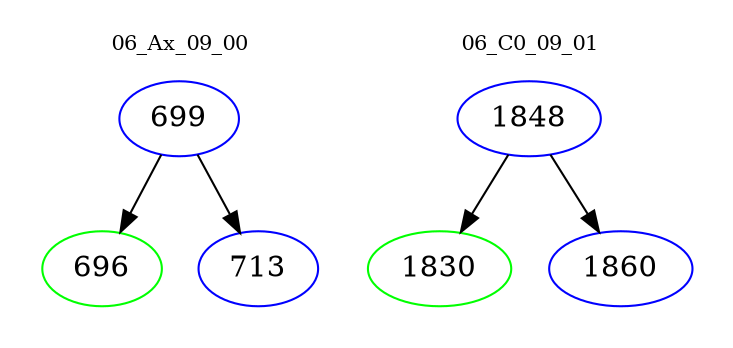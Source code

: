 digraph{
subgraph cluster_0 {
color = white
label = "06_Ax_09_00";
fontsize=10;
T0_699 [label="699", color="blue"]
T0_699 -> T0_696 [color="black"]
T0_696 [label="696", color="green"]
T0_699 -> T0_713 [color="black"]
T0_713 [label="713", color="blue"]
}
subgraph cluster_1 {
color = white
label = "06_C0_09_01";
fontsize=10;
T1_1848 [label="1848", color="blue"]
T1_1848 -> T1_1830 [color="black"]
T1_1830 [label="1830", color="green"]
T1_1848 -> T1_1860 [color="black"]
T1_1860 [label="1860", color="blue"]
}
}
